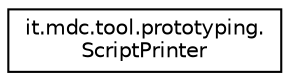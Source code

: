 digraph "Graphical Class Hierarchy"
{
 // LATEX_PDF_SIZE
  edge [fontname="Helvetica",fontsize="10",labelfontname="Helvetica",labelfontsize="10"];
  node [fontname="Helvetica",fontsize="10",shape=record];
  rankdir="LR";
  Node0 [label="it.mdc.tool.prototyping.\lScriptPrinter",height=0.2,width=0.4,color="black", fillcolor="white", style="filled",URL="$d7/d68/classit_1_1mdc_1_1tool_1_1prototyping_1_1_script_printer.html",tooltip=" "];
}
